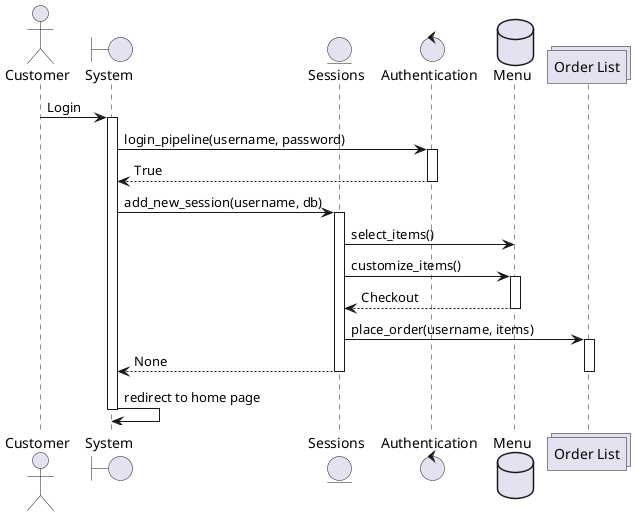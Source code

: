 @startuml login
actor Customer
boundary "System" as system
entity "Sessions" as sessions
control "Authentication" as auth
database "Menu" as menu
collections "Order List" as orderlist
Customer -> system: Login
activate system
system -> auth: login_pipeline(username, password)
activate auth
auth --> system: True
deactivate auth
system -> sessions: add_new_session(username, db)
activate sessions
sessions -> menu: select_items()
sessions -> menu: customize_items()
activate menu
menu --> sessions: Checkout
deactivate menu
sessions -> orderlist: place_order(username, items)
activate orderlist
sessions --> system: None
deactivate orderlist
deactivate sessions
system -> system: redirect to home page
deactivate system
@enduml